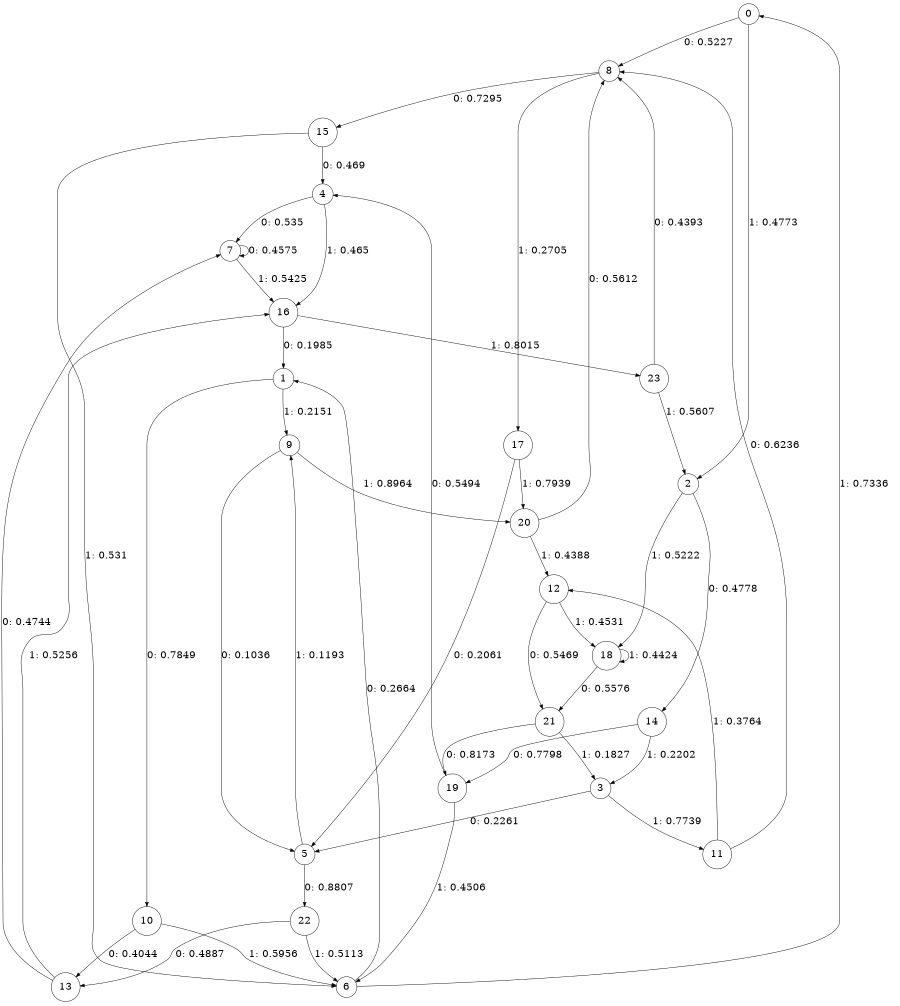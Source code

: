 digraph "ch8faceL6" {
size = "6,8.5";
ratio = "fill";
node [shape = circle];
node [fontsize = 24];
edge [fontsize = 24];
0 -> 8 [label = "0: 0.5227   "];
0 -> 2 [label = "1: 0.4773   "];
1 -> 10 [label = "0: 0.7849   "];
1 -> 9 [label = "1: 0.2151   "];
2 -> 14 [label = "0: 0.4778   "];
2 -> 18 [label = "1: 0.5222   "];
3 -> 5 [label = "0: 0.2261   "];
3 -> 11 [label = "1: 0.7739   "];
4 -> 7 [label = "0: 0.535    "];
4 -> 16 [label = "1: 0.465    "];
5 -> 22 [label = "0: 0.8807   "];
5 -> 9 [label = "1: 0.1193   "];
6 -> 1 [label = "0: 0.2664   "];
6 -> 0 [label = "1: 0.7336   "];
7 -> 7 [label = "0: 0.4575   "];
7 -> 16 [label = "1: 0.5425   "];
8 -> 15 [label = "0: 0.7295   "];
8 -> 17 [label = "1: 0.2705   "];
9 -> 5 [label = "0: 0.1036   "];
9 -> 20 [label = "1: 0.8964   "];
10 -> 13 [label = "0: 0.4044   "];
10 -> 6 [label = "1: 0.5956   "];
11 -> 8 [label = "0: 0.6236   "];
11 -> 12 [label = "1: 0.3764   "];
12 -> 21 [label = "0: 0.5469   "];
12 -> 18 [label = "1: 0.4531   "];
13 -> 7 [label = "0: 0.4744   "];
13 -> 16 [label = "1: 0.5256   "];
14 -> 19 [label = "0: 0.7798   "];
14 -> 3 [label = "1: 0.2202   "];
15 -> 4 [label = "0: 0.469    "];
15 -> 6 [label = "1: 0.531    "];
16 -> 1 [label = "0: 0.1985   "];
16 -> 23 [label = "1: 0.8015   "];
17 -> 5 [label = "0: 0.2061   "];
17 -> 20 [label = "1: 0.7939   "];
18 -> 21 [label = "0: 0.5576   "];
18 -> 18 [label = "1: 0.4424   "];
19 -> 4 [label = "0: 0.5494   "];
19 -> 6 [label = "1: 0.4506   "];
20 -> 8 [label = "0: 0.5612   "];
20 -> 12 [label = "1: 0.4388   "];
21 -> 19 [label = "0: 0.8173   "];
21 -> 3 [label = "1: 0.1827   "];
22 -> 13 [label = "0: 0.4887   "];
22 -> 6 [label = "1: 0.5113   "];
23 -> 8 [label = "0: 0.4393   "];
23 -> 2 [label = "1: 0.5607   "];
}